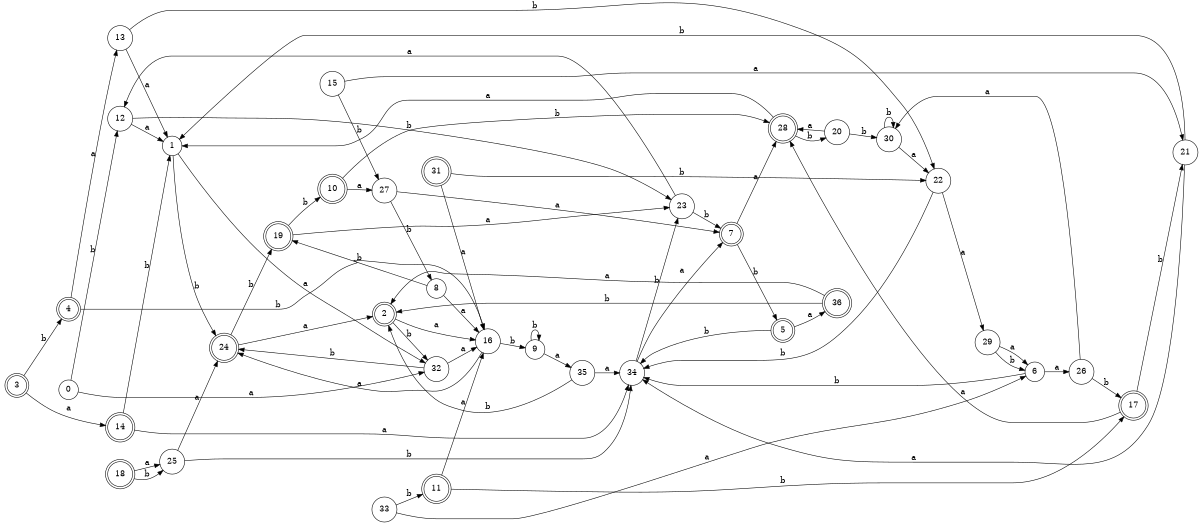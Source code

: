 digraph n30_8 {
__start0 [label="" shape="none"];

rankdir=LR;
size="8,5";

s0 [style="filled", color="black", fillcolor="white" shape="circle", label="0"];
s1 [style="filled", color="black", fillcolor="white" shape="circle", label="1"];
s2 [style="rounded,filled", color="black", fillcolor="white" shape="doublecircle", label="2"];
s3 [style="rounded,filled", color="black", fillcolor="white" shape="doublecircle", label="3"];
s4 [style="rounded,filled", color="black", fillcolor="white" shape="doublecircle", label="4"];
s5 [style="rounded,filled", color="black", fillcolor="white" shape="doublecircle", label="5"];
s6 [style="filled", color="black", fillcolor="white" shape="circle", label="6"];
s7 [style="rounded,filled", color="black", fillcolor="white" shape="doublecircle", label="7"];
s8 [style="filled", color="black", fillcolor="white" shape="circle", label="8"];
s9 [style="filled", color="black", fillcolor="white" shape="circle", label="9"];
s10 [style="rounded,filled", color="black", fillcolor="white" shape="doublecircle", label="10"];
s11 [style="rounded,filled", color="black", fillcolor="white" shape="doublecircle", label="11"];
s12 [style="filled", color="black", fillcolor="white" shape="circle", label="12"];
s13 [style="filled", color="black", fillcolor="white" shape="circle", label="13"];
s14 [style="rounded,filled", color="black", fillcolor="white" shape="doublecircle", label="14"];
s15 [style="filled", color="black", fillcolor="white" shape="circle", label="15"];
s16 [style="filled", color="black", fillcolor="white" shape="circle", label="16"];
s17 [style="rounded,filled", color="black", fillcolor="white" shape="doublecircle", label="17"];
s18 [style="rounded,filled", color="black", fillcolor="white" shape="doublecircle", label="18"];
s19 [style="rounded,filled", color="black", fillcolor="white" shape="doublecircle", label="19"];
s20 [style="filled", color="black", fillcolor="white" shape="circle", label="20"];
s21 [style="filled", color="black", fillcolor="white" shape="circle", label="21"];
s22 [style="filled", color="black", fillcolor="white" shape="circle", label="22"];
s23 [style="filled", color="black", fillcolor="white" shape="circle", label="23"];
s24 [style="rounded,filled", color="black", fillcolor="white" shape="doublecircle", label="24"];
s25 [style="filled", color="black", fillcolor="white" shape="circle", label="25"];
s26 [style="filled", color="black", fillcolor="white" shape="circle", label="26"];
s27 [style="filled", color="black", fillcolor="white" shape="circle", label="27"];
s28 [style="rounded,filled", color="black", fillcolor="white" shape="doublecircle", label="28"];
s29 [style="filled", color="black", fillcolor="white" shape="circle", label="29"];
s30 [style="filled", color="black", fillcolor="white" shape="circle", label="30"];
s31 [style="rounded,filled", color="black", fillcolor="white" shape="doublecircle", label="31"];
s32 [style="filled", color="black", fillcolor="white" shape="circle", label="32"];
s33 [style="filled", color="black", fillcolor="white" shape="circle", label="33"];
s34 [style="filled", color="black", fillcolor="white" shape="circle", label="34"];
s35 [style="filled", color="black", fillcolor="white" shape="circle", label="35"];
s36 [style="rounded,filled", color="black", fillcolor="white" shape="doublecircle", label="36"];
s0 -> s32 [label="a"];
s0 -> s12 [label="b"];
s1 -> s32 [label="a"];
s1 -> s24 [label="b"];
s2 -> s16 [label="a"];
s2 -> s32 [label="b"];
s3 -> s14 [label="a"];
s3 -> s4 [label="b"];
s4 -> s13 [label="a"];
s4 -> s16 [label="b"];
s5 -> s36 [label="a"];
s5 -> s34 [label="b"];
s6 -> s26 [label="a"];
s6 -> s34 [label="b"];
s7 -> s28 [label="a"];
s7 -> s5 [label="b"];
s8 -> s16 [label="a"];
s8 -> s19 [label="b"];
s9 -> s35 [label="a"];
s9 -> s9 [label="b"];
s10 -> s27 [label="a"];
s10 -> s28 [label="b"];
s11 -> s16 [label="a"];
s11 -> s17 [label="b"];
s12 -> s1 [label="a"];
s12 -> s23 [label="b"];
s13 -> s1 [label="a"];
s13 -> s22 [label="b"];
s14 -> s34 [label="a"];
s14 -> s1 [label="b"];
s15 -> s21 [label="a"];
s15 -> s27 [label="b"];
s16 -> s24 [label="a"];
s16 -> s9 [label="b"];
s17 -> s28 [label="a"];
s17 -> s21 [label="b"];
s18 -> s25 [label="a"];
s18 -> s25 [label="b"];
s19 -> s23 [label="a"];
s19 -> s10 [label="b"];
s20 -> s28 [label="a"];
s20 -> s30 [label="b"];
s21 -> s34 [label="a"];
s21 -> s1 [label="b"];
s22 -> s29 [label="a"];
s22 -> s34 [label="b"];
s23 -> s12 [label="a"];
s23 -> s7 [label="b"];
s24 -> s2 [label="a"];
s24 -> s19 [label="b"];
s25 -> s24 [label="a"];
s25 -> s34 [label="b"];
s26 -> s30 [label="a"];
s26 -> s17 [label="b"];
s27 -> s7 [label="a"];
s27 -> s8 [label="b"];
s28 -> s1 [label="a"];
s28 -> s20 [label="b"];
s29 -> s6 [label="a"];
s29 -> s6 [label="b"];
s30 -> s22 [label="a"];
s30 -> s30 [label="b"];
s31 -> s16 [label="a"];
s31 -> s22 [label="b"];
s32 -> s16 [label="a"];
s32 -> s24 [label="b"];
s33 -> s6 [label="a"];
s33 -> s11 [label="b"];
s34 -> s7 [label="a"];
s34 -> s23 [label="b"];
s35 -> s34 [label="a"];
s35 -> s2 [label="b"];
s36 -> s2 [label="a"];
s36 -> s2 [label="b"];

}